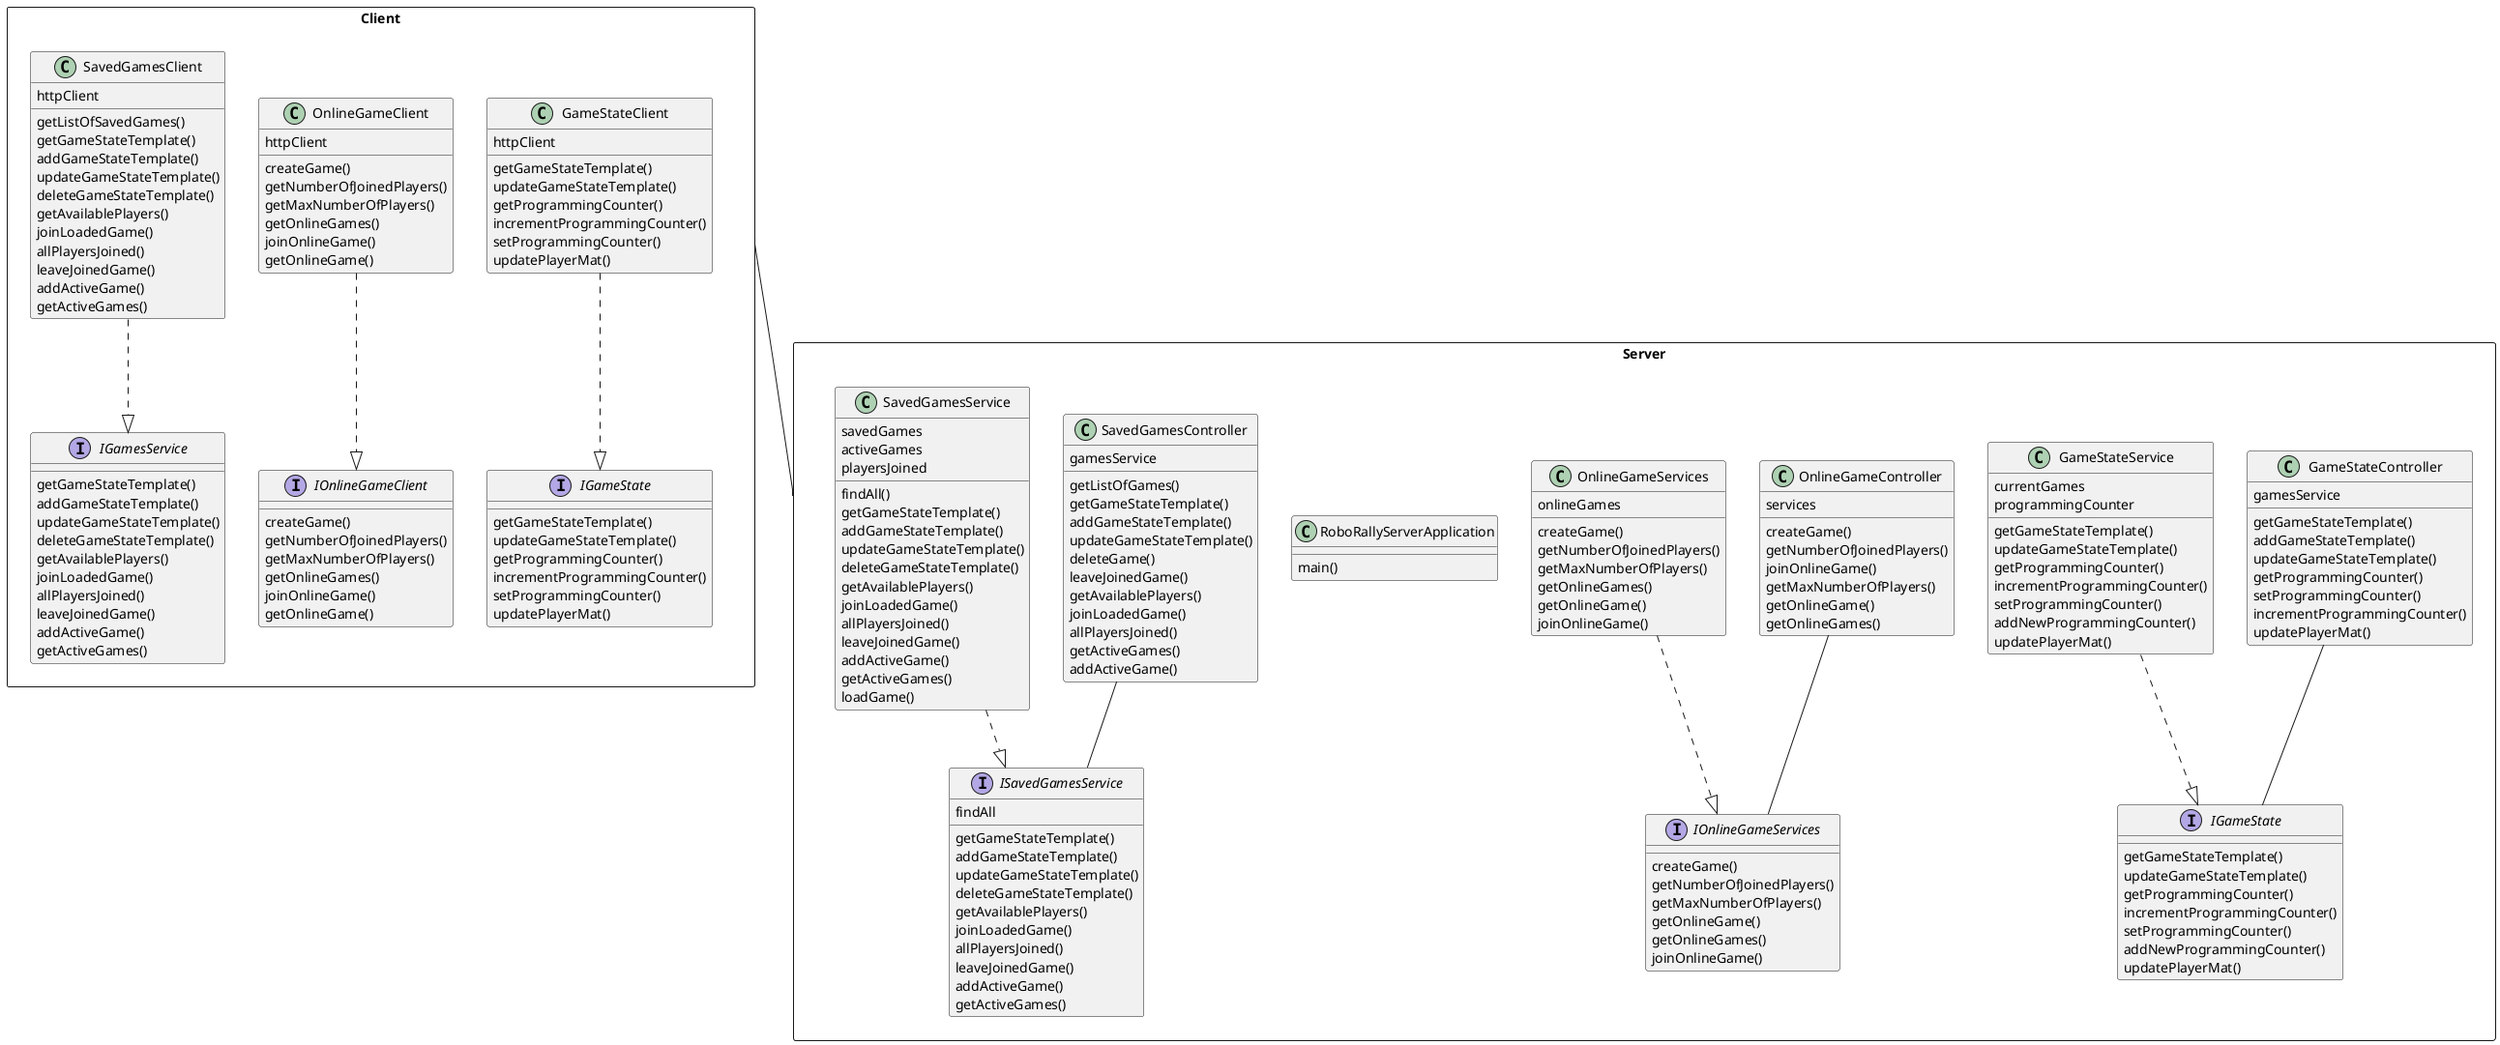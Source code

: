 @startuml
'https://plantuml.com/sequence-diagram

package Client <<Rectangle>>{
    class GameStateClient {
        httpClient

        getGameStateTemplate()
        updateGameStateTemplate()
        getProgrammingCounter()
        incrementProgrammingCounter()
        setProgrammingCounter()
        updatePlayerMat()
    }

    class OnlineGameClient {
        httpClient

        createGame()
        getNumberOfJoinedPlayers()
        getMaxNumberOfPlayers()
        getOnlineGames()
        joinOnlineGame()
        getOnlineGame()
    }

    class SavedGamesClient {
        httpClient

        getListOfSavedGames()
        getGameStateTemplate()
        addGameStateTemplate()
        updateGameStateTemplate()
        deleteGameStateTemplate()
        getAvailablePlayers()
        joinLoadedGame()
        allPlayersJoined()
        leaveJoinedGame()
        addActiveGame()
        getActiveGames()
    }

    interface IGameState {
        getGameStateTemplate()
        updateGameStateTemplate()
        getProgrammingCounter()
        incrementProgrammingCounter()
        setProgrammingCounter()
        updatePlayerMat()
    }

    interface IGamesService {
        getGameStateTemplate()
        addGameStateTemplate()
        updateGameStateTemplate()
        deleteGameStateTemplate()
        getAvailablePlayers()
        joinLoadedGame()
        allPlayersJoined()
        leaveJoinedGame()
        addActiveGame()
        getActiveGames()
    }

    interface IOnlineGameClient {
        createGame()
        getNumberOfJoinedPlayers()
        getMaxNumberOfPlayers()
        getOnlineGames()
        joinOnlineGame()
        getOnlineGame()
    }
}

package Server <<Rectangle>>{
    class GameStateController {
        gamesService

        getGameStateTemplate()
        addGameStateTemplate()
        updateGameStateTemplate()
        getProgrammingCounter()
        setProgrammingCounter()
        incrementProgrammingCounter()
        updatePlayerMat()
    }

    class GameStateService {
        currentGames
        programmingCounter

        getGameStateTemplate()
        updateGameStateTemplate()
        getProgrammingCounter()
        incrementProgrammingCounter()
        setProgrammingCounter()
        addNewProgrammingCounter()
        updatePlayerMat()
    }

    class OnlineGameController {
        services

        createGame()
        getNumberOfJoinedPlayers()
        joinOnlineGame()
        getMaxNumberOfPlayers()
        getOnlineGame()
        getOnlineGames()
    }

    class OnlineGameServices {
        onlineGames

        createGame()
        getNumberOfJoinedPlayers()
        getMaxNumberOfPlayers()
        getOnlineGames()
        getOnlineGame()
        joinOnlineGame()
    }

    class RoboRallyServerApplication {
        main()
    }

    class SavedGamesController {
        gamesService

        getListOfGames()
        getGameStateTemplate()
        addGameStateTemplate()
        updateGameStateTemplate()
        deleteGame()
        leaveJoinedGame()
        getAvailablePlayers()
        joinLoadedGame()
        allPlayersJoined()
        getActiveGames()
        addActiveGame()
    }

    class SavedGamesService {
        savedGames
        activeGames
        playersJoined

        findAll()
        getGameStateTemplate()
        addGameStateTemplate()
        updateGameStateTemplate()
        deleteGameStateTemplate()
        getAvailablePlayers()
        joinLoadedGame()
        allPlayersJoined()
        leaveJoinedGame()
        addActiveGame()
        getActiveGames()
        loadGame()
    }

    interface "IGameState" as ServerIGameState
    interface "ISavedGamesService" as ServerISavedGamesService

    interface ServerISavedGamesService {
        findAll

        getGameStateTemplate()
        addGameStateTemplate()
        updateGameStateTemplate()
        deleteGameStateTemplate()
        getAvailablePlayers()
        joinLoadedGame()
        allPlayersJoined()
        leaveJoinedGame()
        addActiveGame()
        getActiveGames()
    }

    interface ServerIGameState {
        getGameStateTemplate()
        updateGameStateTemplate()
        getProgrammingCounter()
        incrementProgrammingCounter()
        setProgrammingCounter()
        addNewProgrammingCounter()
        updatePlayerMat()
    }

    interface IOnlineGameServices {
        createGame()
        getNumberOfJoinedPlayers()
        getMaxNumberOfPlayers()
        getOnlineGame()
        getOnlineGames()
        joinOnlineGame()
    }
}

/' Client connections '/
GameStateClient ..|> IGameState
OnlineGameClient ..|> IOnlineGameClient
SavedGamesClient ..|> IGamesService

/' Server connections '/
GameStateService ..|> ServerIGameState
OnlineGameServices ..|> IOnlineGameServices
SavedGamesService ..|> ServerISavedGamesService
GameStateController -- ServerIGameState
SavedGamesController -- ServerISavedGamesService
OnlineGameController -- IOnlineGameServices

/' General connections '/
Client -- Server

@enduml